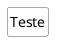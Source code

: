 @startuml dominio

hide circle
hide methods
hide empty members

skinparam class {
    BackgroundColor White
    ArrowColor Black
    BorderColor #505050
}

class Teste {}

@enduml
